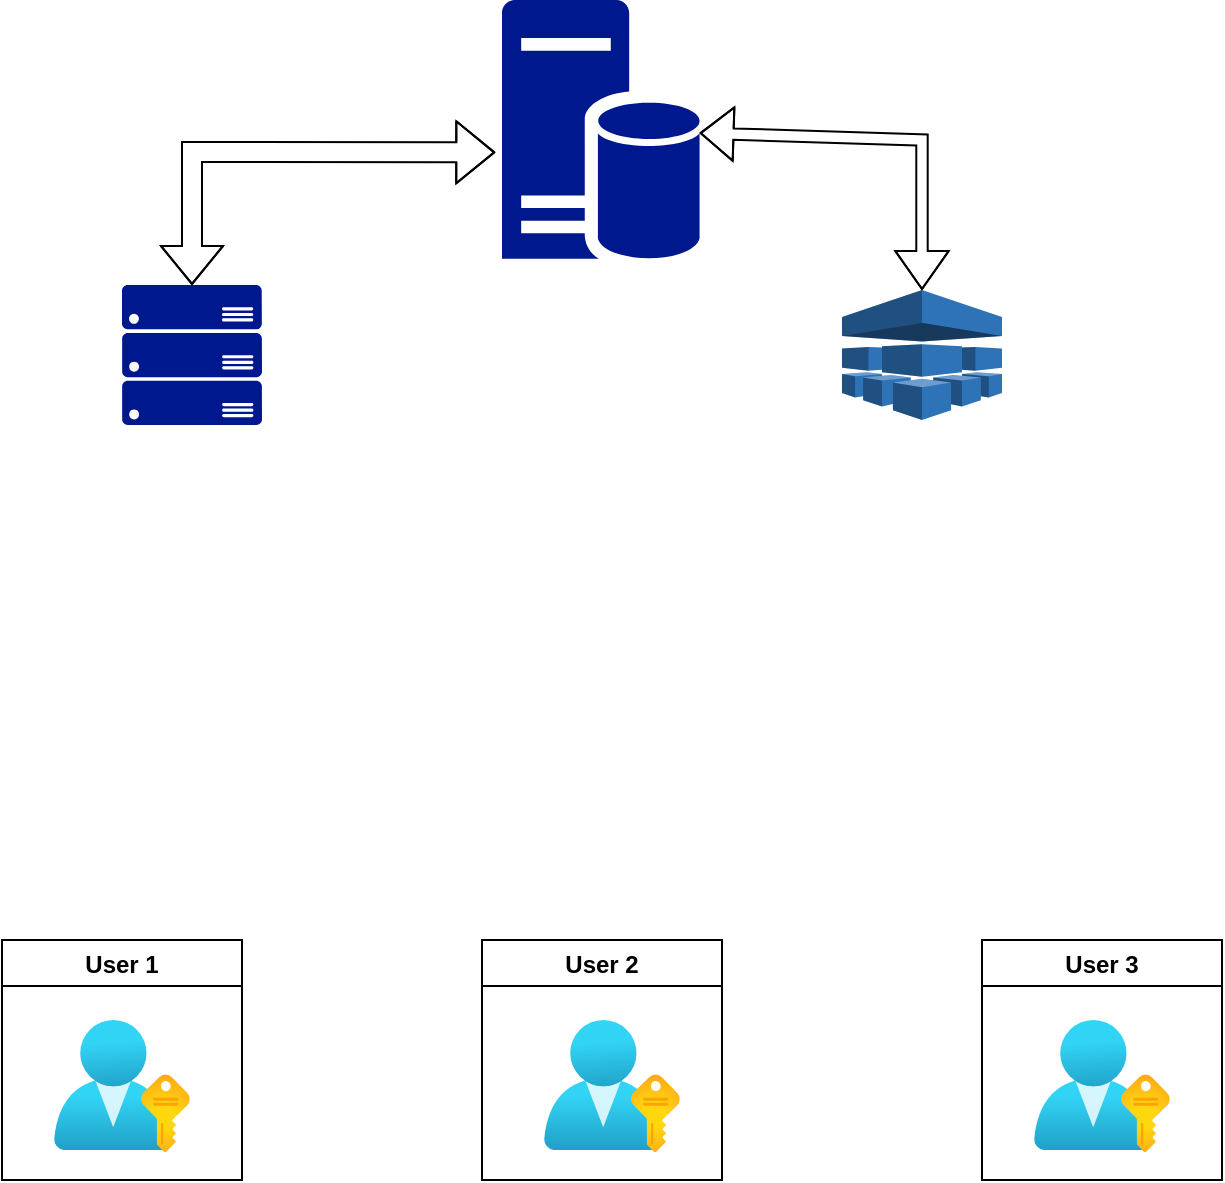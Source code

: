<mxfile version="20.5.1" type="github">
  <diagram id="MNxj0-7QcmS-gXLfTZ26" name="Page-1">
    <mxGraphModel dx="1164" dy="536" grid="1" gridSize="10" guides="1" tooltips="1" connect="1" arrows="1" fold="1" page="1" pageScale="1" pageWidth="1169" pageHeight="827" math="0" shadow="0">
      <root>
        <mxCell id="0" />
        <mxCell id="1" parent="0" />
        <mxCell id="iHE51TP_EVkEGbv6rv1S-3" value="" style="sketch=0;aspect=fixed;pointerEvents=1;shadow=0;dashed=0;html=1;strokeColor=none;labelPosition=center;verticalLabelPosition=bottom;verticalAlign=top;align=center;fillColor=#00188D;shape=mxgraph.azure.server_rack" vertex="1" parent="1">
          <mxGeometry x="340" y="192.5" width="70" height="70" as="geometry" />
        </mxCell>
        <mxCell id="iHE51TP_EVkEGbv6rv1S-6" value="" style="sketch=0;aspect=fixed;pointerEvents=1;shadow=0;dashed=0;html=1;strokeColor=none;labelPosition=center;verticalLabelPosition=bottom;verticalAlign=top;align=center;fillColor=#00188D;shape=mxgraph.mscae.enterprise.database_server" vertex="1" parent="1">
          <mxGeometry x="530" y="50" width="98.8" height="130" as="geometry" />
        </mxCell>
        <mxCell id="iHE51TP_EVkEGbv6rv1S-7" value="" style="outlineConnect=0;dashed=0;verticalLabelPosition=bottom;verticalAlign=top;align=center;html=1;shape=mxgraph.aws3.machine_learning;fillColor=#2E73B8;gradientColor=none;" vertex="1" parent="1">
          <mxGeometry x="700" y="195" width="80" height="65" as="geometry" />
        </mxCell>
        <mxCell id="iHE51TP_EVkEGbv6rv1S-14" value="" style="shape=flexArrow;endArrow=classic;startArrow=classic;html=1;rounded=0;entryX=0.5;entryY=0;entryDx=0;entryDy=0;entryPerimeter=0;width=5.714;startSize=5.157;" edge="1" parent="1" source="iHE51TP_EVkEGbv6rv1S-6" target="iHE51TP_EVkEGbv6rv1S-7">
          <mxGeometry width="100" height="100" relative="1" as="geometry">
            <mxPoint x="600" y="330" as="sourcePoint" />
            <mxPoint x="700" y="230" as="targetPoint" />
            <Array as="points">
              <mxPoint x="740" y="120" />
            </Array>
          </mxGeometry>
        </mxCell>
        <mxCell id="iHE51TP_EVkEGbv6rv1S-15" value="" style="shape=flexArrow;endArrow=classic;startArrow=classic;html=1;rounded=0;exitX=0.5;exitY=0;exitDx=0;exitDy=0;exitPerimeter=0;entryX=-0.034;entryY=0.586;entryDx=0;entryDy=0;entryPerimeter=0;" edge="1" parent="1" source="iHE51TP_EVkEGbv6rv1S-3" target="iHE51TP_EVkEGbv6rv1S-6">
          <mxGeometry width="100" height="100" relative="1" as="geometry">
            <mxPoint x="600" y="330" as="sourcePoint" />
            <mxPoint x="700" y="230" as="targetPoint" />
            <Array as="points">
              <mxPoint x="375" y="170" />
              <mxPoint x="375" y="126" />
            </Array>
          </mxGeometry>
        </mxCell>
        <mxCell id="iHE51TP_EVkEGbv6rv1S-17" value="User 1" style="swimlane;fillColor=none;" vertex="1" parent="1">
          <mxGeometry x="280" y="520" width="120" height="120" as="geometry" />
        </mxCell>
        <mxCell id="iHE51TP_EVkEGbv6rv1S-20" value="" style="aspect=fixed;html=1;points=[];align=center;image;fontSize=12;image=img/lib/azure2/azure_stack/User_Subscriptions.svg;fillColor=none;" vertex="1" parent="iHE51TP_EVkEGbv6rv1S-17">
          <mxGeometry x="26" y="40" width="68" height="66" as="geometry" />
        </mxCell>
        <mxCell id="iHE51TP_EVkEGbv6rv1S-18" value="User 2" style="swimlane;fillColor=none;" vertex="1" parent="1">
          <mxGeometry x="520" y="520" width="120" height="120" as="geometry" />
        </mxCell>
        <mxCell id="iHE51TP_EVkEGbv6rv1S-24" value="" style="aspect=fixed;html=1;points=[];align=center;image;fontSize=12;image=img/lib/azure2/azure_stack/User_Subscriptions.svg;fillColor=none;" vertex="1" parent="iHE51TP_EVkEGbv6rv1S-18">
          <mxGeometry x="31.0" y="40" width="68" height="66" as="geometry" />
        </mxCell>
        <mxCell id="iHE51TP_EVkEGbv6rv1S-19" value="User 3" style="swimlane;fillColor=none;" vertex="1" parent="1">
          <mxGeometry x="770" y="520" width="120" height="120" as="geometry" />
        </mxCell>
        <mxCell id="iHE51TP_EVkEGbv6rv1S-23" value="" style="aspect=fixed;html=1;points=[];align=center;image;fontSize=12;image=img/lib/azure2/azure_stack/User_Subscriptions.svg;fillColor=none;" vertex="1" parent="iHE51TP_EVkEGbv6rv1S-19">
          <mxGeometry x="26" y="40" width="68" height="66" as="geometry" />
        </mxCell>
      </root>
    </mxGraphModel>
  </diagram>
</mxfile>
